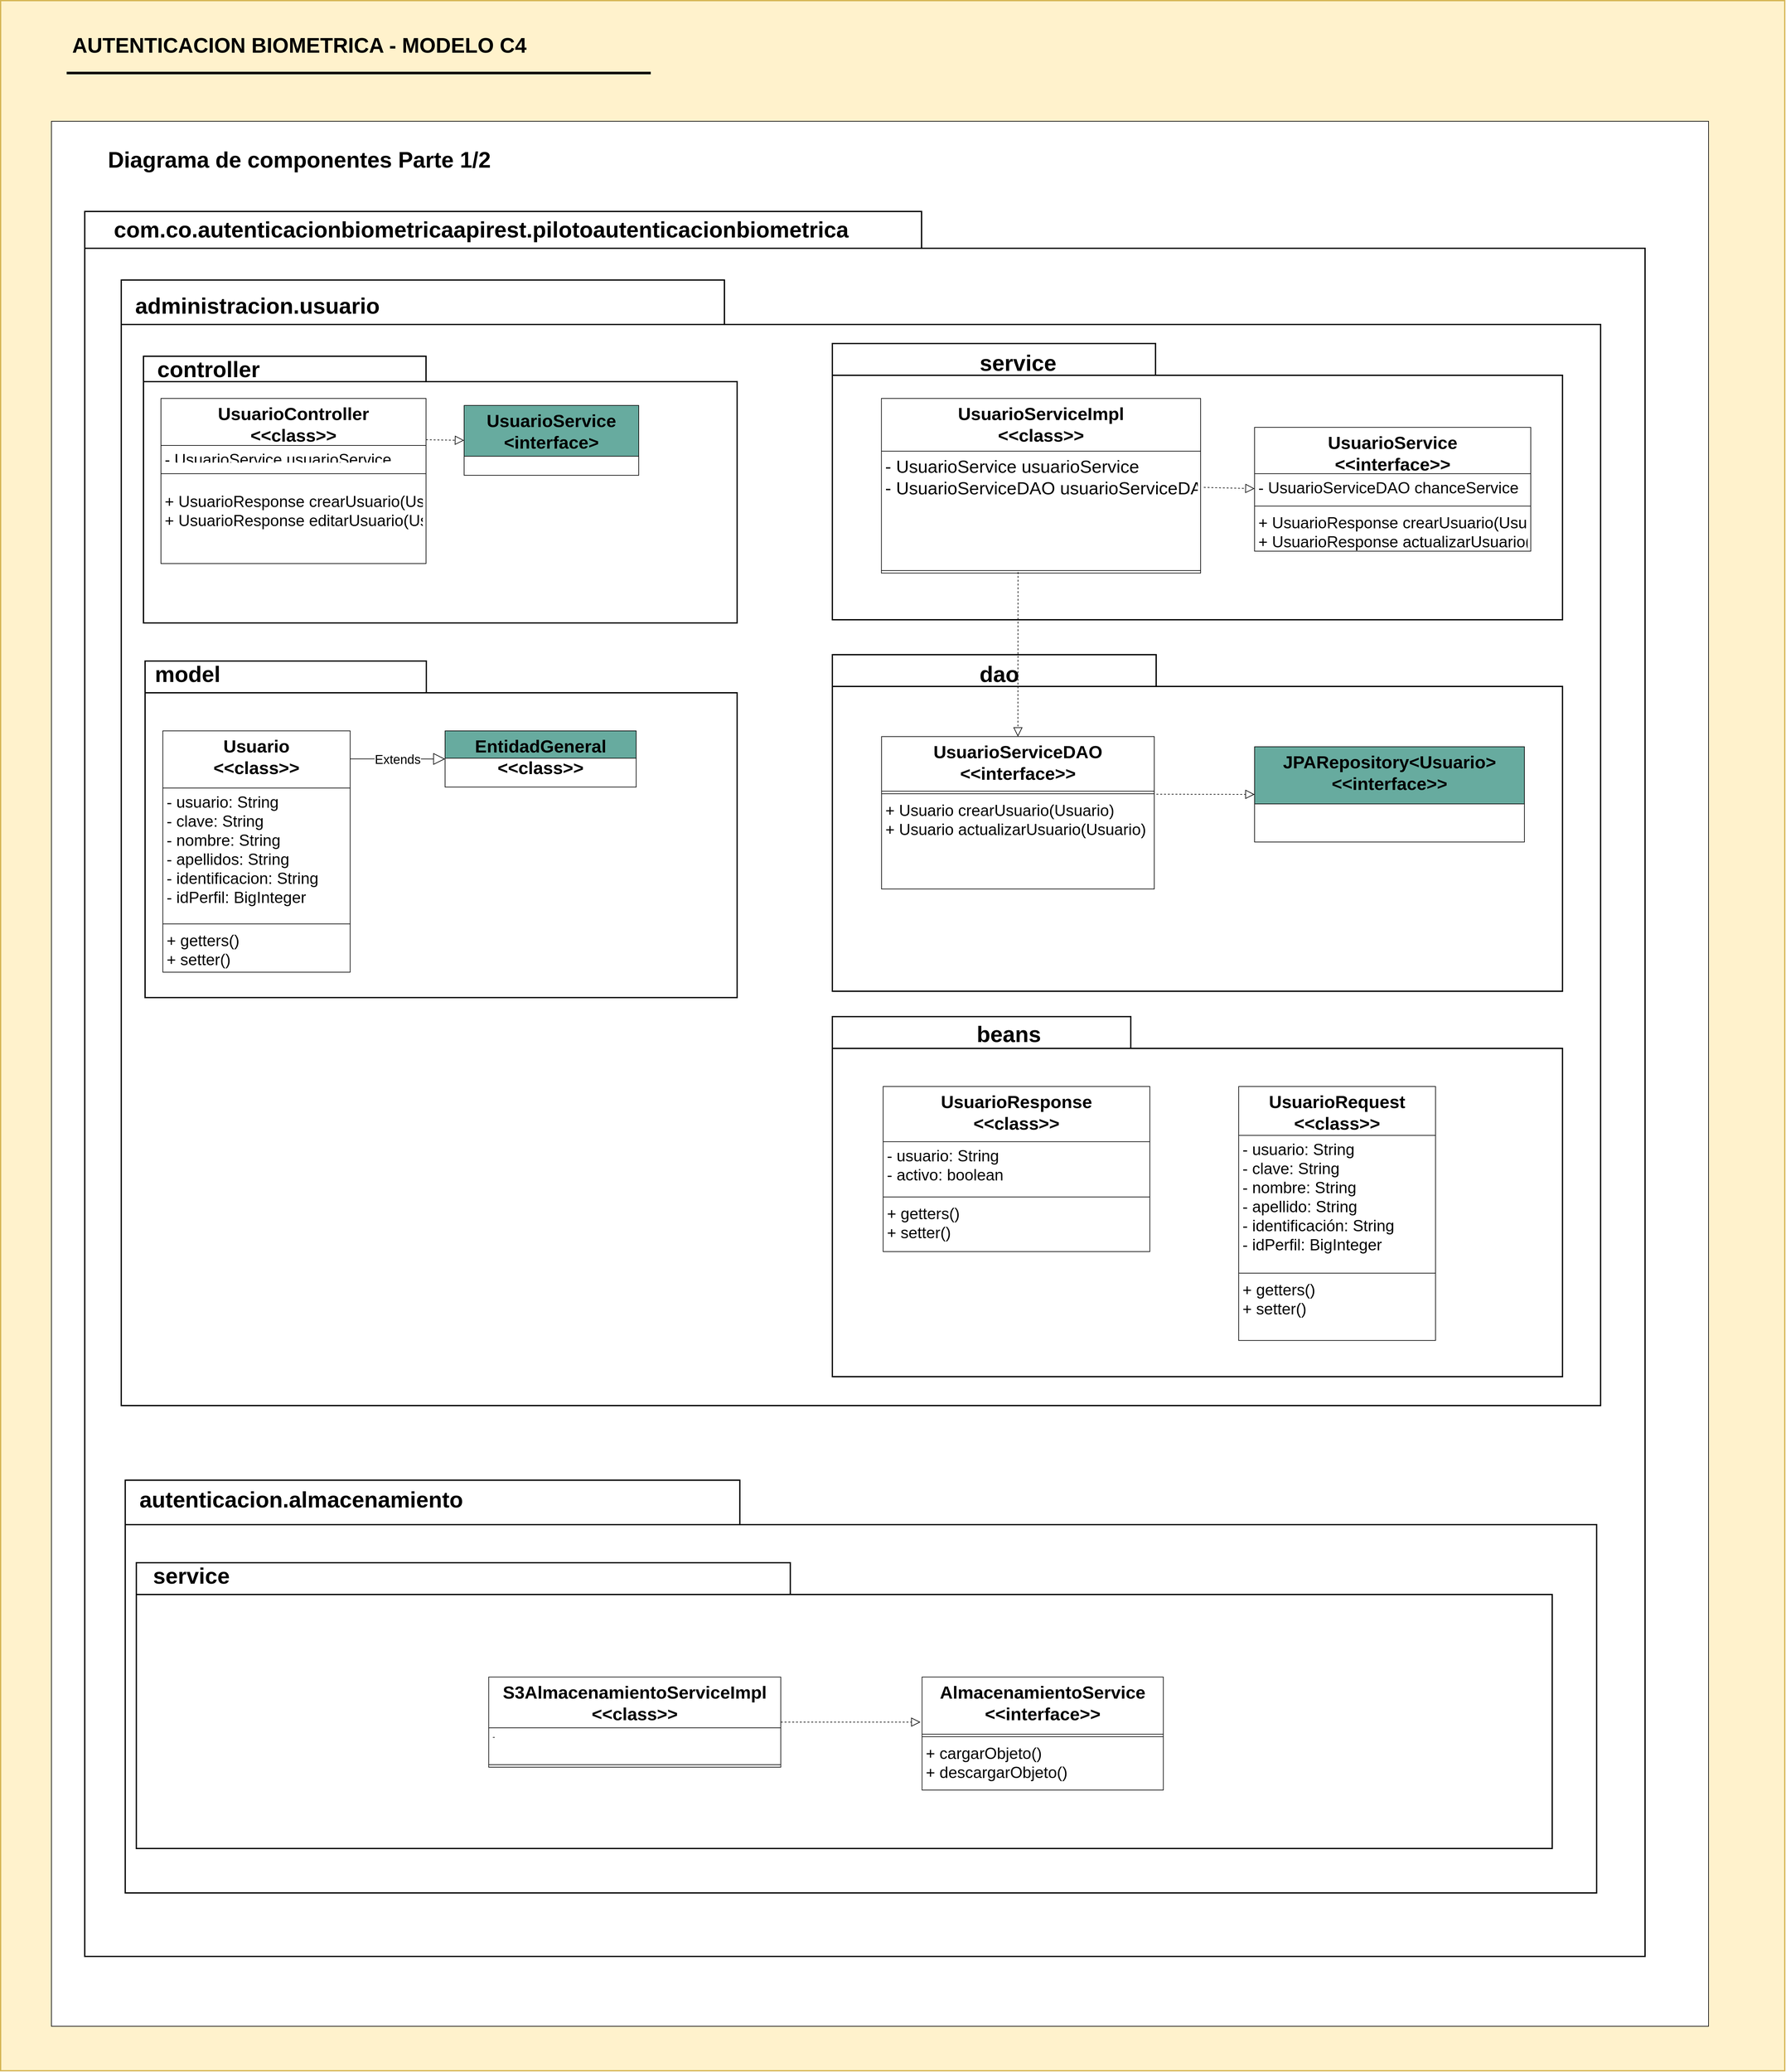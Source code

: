 <mxfile version="15.2.9" type="github">
  <diagram id="ZKK7Xh2nmRTc22aEWUPY" name="Page-1">
    <mxGraphModel dx="5167" dy="3419" grid="1" gridSize="10" guides="1" tooltips="1" connect="1" arrows="1" fold="1" page="1" pageScale="1" pageWidth="827" pageHeight="1169" math="0" shadow="0">
      <root>
        <mxCell id="0" />
        <mxCell id="1" parent="0" />
        <mxCell id="v2i8IFnvXQYw_XU6sGci-10" value="" style="rounded=0;whiteSpace=wrap;html=1;fillColor=#fff2cc;strokeColor=#d6b656;strokeWidth=2;fontSize=14;" parent="1" vertex="1">
          <mxGeometry x="-210" y="-940" width="2810" height="3260" as="geometry" />
        </mxCell>
        <mxCell id="v2i8IFnvXQYw_XU6sGci-6" value="AUTENTICACION BIOMETRICA - MODELO C4" style="text;strokeColor=none;fillColor=none;html=1;fontSize=33;fontStyle=1;verticalAlign=middle;align=center;strokeWidth=5;" parent="1" vertex="1">
          <mxGeometry x="-120" y="-890" width="759" height="40" as="geometry" />
        </mxCell>
        <mxCell id="v2i8IFnvXQYw_XU6sGci-7" value="" style="line;strokeWidth=4;fillColor=none;align=left;verticalAlign=middle;spacingTop=-1;spacingLeft=3;spacingRight=3;rotatable=0;labelPosition=right;points=[];portConstraint=eastwest;fontSize=14;" parent="1" vertex="1">
          <mxGeometry x="-106" y="-830" width="920" height="8" as="geometry" />
        </mxCell>
        <mxCell id="mpdO8tZQgs7oVaQ_EQz1-1" value="" style="rounded=0;whiteSpace=wrap;html=1;" vertex="1" parent="1">
          <mxGeometry x="-130" y="-750" width="2610" height="3000" as="geometry" />
        </mxCell>
        <mxCell id="mpdO8tZQgs7oVaQ_EQz1-2" value="Diagrama de componentes Parte 1/2" style="text;strokeColor=none;fillColor=none;html=1;fontSize=35;fontStyle=1;verticalAlign=middle;align=center;" vertex="1" parent="1">
          <mxGeometry x="-71" y="-710" width="661" height="40" as="geometry" />
        </mxCell>
        <mxCell id="mpdO8tZQgs7oVaQ_EQz1-3" value="" style="shape=folder;tabWidth=1318;tabHeight=58;tabPosition=left;strokeWidth=2;html=1;whiteSpace=wrap;align=center;" vertex="1" parent="1">
          <mxGeometry x="-77.5" y="-608" width="2457.5" height="2748" as="geometry" />
        </mxCell>
        <mxCell id="mpdO8tZQgs7oVaQ_EQz1-4" value="" style="shape=folder;tabWidth=950;tabHeight=70;tabPosition=left;strokeWidth=2;html=1;whiteSpace=wrap;align=center;" vertex="1" parent="1">
          <mxGeometry x="-20" y="-500" width="2330" height="1772.5" as="geometry" />
        </mxCell>
        <mxCell id="mpdO8tZQgs7oVaQ_EQz1-5" value="&lt;b style=&quot;font-size: 35px;&quot;&gt;&lt;font style=&quot;font-size: 35px;&quot;&gt;com.&lt;/font&gt;&lt;/b&gt;&lt;font style=&quot;font-size: 35px;&quot;&gt;&lt;b style=&quot;font-size: 35px;&quot;&gt;co.autenticacionbiometricaapirest.&lt;/b&gt;&lt;span style=&quot;font-size: 35px;&quot;&gt;&lt;b style=&quot;font-size: 35px;&quot;&gt;pilotoautenticacionbiometrica&lt;/b&gt;&lt;/span&gt;&lt;/font&gt;" style="text;html=1;strokeColor=none;fillColor=none;align=center;verticalAlign=middle;whiteSpace=wrap;rounded=0;fontSize=35;" vertex="1" parent="1">
          <mxGeometry x="-66.25" y="-590" width="1226.25" height="20" as="geometry" />
        </mxCell>
        <mxCell id="mpdO8tZQgs7oVaQ_EQz1-6" value="" style="shape=folder;tabWidth=445;tabHeight=40;tabPosition=left;strokeWidth=2;html=1;whiteSpace=wrap;align=center;" vertex="1" parent="1">
          <mxGeometry x="15" y="-380" width="935" height="420" as="geometry" />
        </mxCell>
        <mxCell id="mpdO8tZQgs7oVaQ_EQz1-7" value="&lt;b style=&quot;font-size: 35px;&quot;&gt;&lt;font style=&quot;font-size: 35px;&quot;&gt;controller&lt;/font&gt;&lt;/b&gt;" style="text;html=1;strokeColor=none;fillColor=none;align=center;verticalAlign=middle;whiteSpace=wrap;rounded=0;fontSize=35;" vertex="1" parent="1">
          <mxGeometry x="55" y="-370" width="125" height="20" as="geometry" />
        </mxCell>
        <mxCell id="mpdO8tZQgs7oVaQ_EQz1-8" value="" style="shape=folder;tabWidth=443;tabHeight=50;tabPosition=left;strokeWidth=2;html=1;whiteSpace=wrap;align=center;" vertex="1" parent="1">
          <mxGeometry x="17.5" y="100" width="932.5" height="530" as="geometry" />
        </mxCell>
        <mxCell id="mpdO8tZQgs7oVaQ_EQz1-9" value="&lt;b style=&quot;font-size: 35px;&quot;&gt;&lt;font style=&quot;font-size: 35px;&quot;&gt;model&lt;/font&gt;&lt;/b&gt;" style="text;html=1;strokeColor=none;fillColor=none;align=center;verticalAlign=middle;whiteSpace=wrap;rounded=0;fontSize=35;" vertex="1" parent="1">
          <mxGeometry x="42.5" y="110" width="82.5" height="20" as="geometry" />
        </mxCell>
        <mxCell id="mpdO8tZQgs7oVaQ_EQz1-10" value="" style="shape=folder;tabWidth=509;tabHeight=50;tabPosition=left;strokeWidth=2;html=1;whiteSpace=wrap;align=center;" vertex="1" parent="1">
          <mxGeometry x="1100" y="-400" width="1150" height="435" as="geometry" />
        </mxCell>
        <mxCell id="mpdO8tZQgs7oVaQ_EQz1-11" value="&lt;b style=&quot;font-size: 35px;&quot;&gt;&lt;font style=&quot;font-size: 35px;&quot;&gt;service&lt;/font&gt;&lt;/b&gt;" style="text;html=1;strokeColor=none;fillColor=none;align=center;verticalAlign=middle;whiteSpace=wrap;rounded=0;fontSize=35;" vertex="1" parent="1">
          <mxGeometry x="1350" y="-380" width="85" height="20" as="geometry" />
        </mxCell>
        <mxCell id="mpdO8tZQgs7oVaQ_EQz1-12" value="" style="shape=folder;tabWidth=510;tabHeight=50;tabPosition=left;strokeWidth=2;html=1;whiteSpace=wrap;align=center;" vertex="1" parent="1">
          <mxGeometry x="1100" y="90" width="1150" height="530" as="geometry" />
        </mxCell>
        <mxCell id="mpdO8tZQgs7oVaQ_EQz1-13" value="&lt;b style=&quot;font-size: 35px;&quot;&gt;&lt;font style=&quot;font-size: 35px;&quot;&gt;dao&lt;/font&gt;&lt;/b&gt;" style="text;html=1;strokeColor=none;fillColor=none;align=center;verticalAlign=middle;whiteSpace=wrap;rounded=0;fontSize=35;" vertex="1" parent="1">
          <mxGeometry x="1317.5" y="110" width="90" height="20" as="geometry" />
        </mxCell>
        <mxCell id="mpdO8tZQgs7oVaQ_EQz1-14" value="UsuarioController&#xa;&lt;&lt;class&gt;&gt;" style="swimlane;fontStyle=1;align=center;verticalAlign=top;childLayout=stackLayout;horizontal=1;startSize=74;horizontalStack=0;resizeParent=1;resizeParentMax=0;resizeLast=0;collapsible=1;marginBottom=0;fontSize=28;" vertex="1" parent="1">
          <mxGeometry x="42.5" y="-313.5" width="417.5" height="260" as="geometry" />
        </mxCell>
        <mxCell id="mpdO8tZQgs7oVaQ_EQz1-15" value="- UsuarioService usuarioService" style="text;strokeColor=none;fillColor=none;align=left;verticalAlign=top;spacingLeft=4;spacingRight=4;overflow=hidden;rotatable=0;points=[[0,0.5],[1,0.5]];portConstraint=eastwest;fontSize=25;" vertex="1" parent="mpdO8tZQgs7oVaQ_EQz1-14">
          <mxGeometry y="74" width="417.5" height="23" as="geometry" />
        </mxCell>
        <mxCell id="mpdO8tZQgs7oVaQ_EQz1-16" value="" style="line;strokeWidth=1;fillColor=none;align=left;verticalAlign=middle;spacingTop=-1;spacingLeft=3;spacingRight=3;rotatable=0;labelPosition=right;points=[];portConstraint=eastwest;" vertex="1" parent="mpdO8tZQgs7oVaQ_EQz1-14">
          <mxGeometry y="97" width="417.5" height="43" as="geometry" />
        </mxCell>
        <mxCell id="mpdO8tZQgs7oVaQ_EQz1-17" value="+ UsuarioResponse crearUsuario(UsuarioRequest)&#xa;+ UsuarioResponse editarUsuario(UsuarioRequest)" style="text;strokeColor=none;fillColor=none;align=left;verticalAlign=top;spacingLeft=4;spacingRight=4;overflow=hidden;rotatable=0;points=[[0,0.5],[1,0.5]];portConstraint=eastwest;fontSize=25;" vertex="1" parent="mpdO8tZQgs7oVaQ_EQz1-14">
          <mxGeometry y="140" width="417.5" height="120" as="geometry" />
        </mxCell>
        <mxCell id="mpdO8tZQgs7oVaQ_EQz1-18" value="UsuarioService&#xa;&lt;interface&gt;" style="swimlane;fontStyle=1;align=center;verticalAlign=top;childLayout=stackLayout;horizontal=1;startSize=80;horizontalStack=0;resizeParent=1;resizeParentMax=0;resizeLast=0;collapsible=1;marginBottom=0;fillColor=#67AB9F;fontSize=28;" vertex="1" parent="1">
          <mxGeometry x="520" y="-302.5" width="275" height="110" as="geometry" />
        </mxCell>
        <mxCell id="mpdO8tZQgs7oVaQ_EQz1-19" value="Extends" style="endArrow=block;endSize=16;endFill=0;html=1;entryX=0;entryY=0.5;entryDx=0;entryDy=0;startArrow=none;exitX=0.998;exitY=0.116;exitDx=0;exitDy=0;exitPerimeter=0;fontSize=20;" edge="1" parent="1" source="mpdO8tZQgs7oVaQ_EQz1-34" target="mpdO8tZQgs7oVaQ_EQz1-72">
          <mxGeometry width="160" relative="1" as="geometry">
            <mxPoint x="228.56" y="265.532" as="sourcePoint" />
            <mxPoint x="340.5" y="245.25" as="targetPoint" />
          </mxGeometry>
        </mxCell>
        <mxCell id="mpdO8tZQgs7oVaQ_EQz1-20" value="UsuarioServiceImpl&#xa;&lt;&lt;class&gt;&gt;" style="swimlane;fontStyle=1;align=center;verticalAlign=top;childLayout=stackLayout;horizontal=1;startSize=83;horizontalStack=0;resizeParent=1;resizeParentMax=0;resizeLast=0;collapsible=1;marginBottom=0;fillColor=#FFFFFF;fontSize=28;" vertex="1" parent="1">
          <mxGeometry x="1177.25" y="-313.5" width="502.75" height="275" as="geometry" />
        </mxCell>
        <mxCell id="mpdO8tZQgs7oVaQ_EQz1-21" value="- UsuarioService usuarioService&#xa;- UsuarioServiceDAO usuarioServiceDAO" style="text;strokeColor=none;fillColor=none;align=left;verticalAlign=top;spacingLeft=4;spacingRight=4;overflow=hidden;rotatable=0;points=[[0,0.5],[1,0.5]];portConstraint=eastwest;fontSize=28;" vertex="1" parent="mpdO8tZQgs7oVaQ_EQz1-20">
          <mxGeometry y="83" width="502.75" height="184" as="geometry" />
        </mxCell>
        <mxCell id="mpdO8tZQgs7oVaQ_EQz1-22" value="" style="line;strokeWidth=1;fillColor=none;align=left;verticalAlign=middle;spacingTop=-1;spacingLeft=3;spacingRight=3;rotatable=0;labelPosition=right;points=[];portConstraint=eastwest;" vertex="1" parent="mpdO8tZQgs7oVaQ_EQz1-20">
          <mxGeometry y="267" width="502.75" height="8" as="geometry" />
        </mxCell>
        <mxCell id="mpdO8tZQgs7oVaQ_EQz1-23" value="UsuarioServiceDAO&#xa;&lt;&lt;interface&gt;&gt;" style="swimlane;fontStyle=1;align=center;verticalAlign=top;childLayout=stackLayout;horizontal=1;startSize=86;horizontalStack=0;resizeParent=1;resizeParentMax=0;resizeLast=0;collapsible=1;marginBottom=0;fillColor=#FFFFFF;fontSize=28;" vertex="1" parent="1">
          <mxGeometry x="1177.5" y="219" width="429.5" height="240" as="geometry" />
        </mxCell>
        <mxCell id="mpdO8tZQgs7oVaQ_EQz1-24" value="" style="line;strokeWidth=1;fillColor=none;align=left;verticalAlign=middle;spacingTop=-1;spacingLeft=3;spacingRight=3;rotatable=0;labelPosition=right;points=[];portConstraint=eastwest;" vertex="1" parent="mpdO8tZQgs7oVaQ_EQz1-23">
          <mxGeometry y="86" width="429.5" height="8" as="geometry" />
        </mxCell>
        <mxCell id="mpdO8tZQgs7oVaQ_EQz1-25" value="+ Usuario crearUsuario(Usuario)&#xa;+ Usuario actualizarUsuario(Usuario)" style="text;strokeColor=none;fillColor=none;align=left;verticalAlign=top;spacingLeft=4;spacingRight=4;overflow=hidden;rotatable=0;points=[[0,0.5],[1,0.5]];portConstraint=eastwest;fontSize=25;" vertex="1" parent="mpdO8tZQgs7oVaQ_EQz1-23">
          <mxGeometry y="94" width="429.5" height="146" as="geometry" />
        </mxCell>
        <mxCell id="mpdO8tZQgs7oVaQ_EQz1-26" value="JPARepository&lt;Usuario&gt;&#xa;&lt;&lt;interface&gt;&gt;" style="swimlane;fontStyle=1;align=center;verticalAlign=top;childLayout=stackLayout;horizontal=1;startSize=90;horizontalStack=0;resizeParent=1;resizeParentMax=0;resizeLast=0;collapsible=1;marginBottom=0;fillColor=#67AB9F;fontSize=28;" vertex="1" parent="1">
          <mxGeometry x="1765" y="235" width="425" height="150" as="geometry" />
        </mxCell>
        <mxCell id="mpdO8tZQgs7oVaQ_EQz1-27" value="&lt;span style=&quot;font-size: 35px;&quot;&gt;&lt;b style=&quot;font-size: 35px;&quot;&gt;administracion.usuario&lt;/b&gt;&lt;/span&gt;" style="text;html=1;strokeColor=none;fillColor=none;align=center;verticalAlign=middle;whiteSpace=wrap;rounded=0;fontSize=35;" vertex="1" parent="1">
          <mxGeometry x="32.5" y="-470" width="322.5" height="20" as="geometry" />
        </mxCell>
        <mxCell id="mpdO8tZQgs7oVaQ_EQz1-28" value="" style="endArrow=block;dashed=1;endFill=0;endSize=12;html=1;exitX=1.01;exitY=0.31;exitDx=0;exitDy=0;entryX=0;entryY=0.5;entryDx=0;entryDy=0;exitPerimeter=0;" edge="1" parent="1" source="mpdO8tZQgs7oVaQ_EQz1-21" target="mpdO8tZQgs7oVaQ_EQz1-30">
          <mxGeometry width="160" relative="1" as="geometry">
            <mxPoint x="1731.25" y="-70" as="sourcePoint" />
            <mxPoint x="1721.25" y="-100" as="targetPoint" />
          </mxGeometry>
        </mxCell>
        <mxCell id="mpdO8tZQgs7oVaQ_EQz1-29" value="UsuarioService&#xa;&lt;&lt;interface&gt;&gt;" style="swimlane;fontStyle=1;align=center;verticalAlign=top;childLayout=stackLayout;horizontal=1;startSize=73;horizontalStack=0;resizeParent=1;resizeParentMax=0;resizeLast=0;collapsible=1;marginBottom=0;fillColor=#FFFFFF;fontSize=28;" vertex="1" parent="1">
          <mxGeometry x="1765" y="-268" width="435" height="195" as="geometry" />
        </mxCell>
        <mxCell id="mpdO8tZQgs7oVaQ_EQz1-30" value="- UsuarioServiceDAO chanceService" style="text;strokeColor=none;fillColor=none;align=left;verticalAlign=top;spacingLeft=4;spacingRight=4;overflow=hidden;rotatable=0;points=[[0,0.5],[1,0.5]];portConstraint=eastwest;fontSize=25;" vertex="1" parent="mpdO8tZQgs7oVaQ_EQz1-29">
          <mxGeometry y="73" width="435" height="47" as="geometry" />
        </mxCell>
        <mxCell id="mpdO8tZQgs7oVaQ_EQz1-31" value="" style="line;strokeWidth=1;fillColor=none;align=left;verticalAlign=middle;spacingTop=-1;spacingLeft=3;spacingRight=3;rotatable=0;labelPosition=right;points=[];portConstraint=eastwest;" vertex="1" parent="mpdO8tZQgs7oVaQ_EQz1-29">
          <mxGeometry y="120" width="435" height="8" as="geometry" />
        </mxCell>
        <mxCell id="mpdO8tZQgs7oVaQ_EQz1-32" value="+ UsuarioResponse crearUsuario(UsuarioRequest)&#xa;+ UsuarioResponse actualizarUsuario(UsuarioRequest)" style="text;strokeColor=none;fillColor=none;align=left;verticalAlign=top;spacingLeft=4;spacingRight=4;overflow=hidden;rotatable=0;points=[[0,0.5],[1,0.5]];portConstraint=eastwest;fontSize=25;" vertex="1" parent="mpdO8tZQgs7oVaQ_EQz1-29">
          <mxGeometry y="128" width="435" height="67" as="geometry" />
        </mxCell>
        <mxCell id="mpdO8tZQgs7oVaQ_EQz1-33" value="" style="endArrow=block;dashed=1;endFill=0;endSize=12;html=1;exitX=1.008;exitY=0.378;exitDx=0;exitDy=0;entryX=0;entryY=0.5;entryDx=0;entryDy=0;exitPerimeter=0;" edge="1" parent="1" source="mpdO8tZQgs7oVaQ_EQz1-23" target="mpdO8tZQgs7oVaQ_EQz1-26">
          <mxGeometry width="160" relative="1" as="geometry">
            <mxPoint x="1600.5" y="285" as="sourcePoint" />
            <mxPoint x="1715.5" y="251.88" as="targetPoint" />
          </mxGeometry>
        </mxCell>
        <mxCell id="mpdO8tZQgs7oVaQ_EQz1-34" value="Usuario&#xa;&lt;&lt;class&gt;&gt;" style="swimlane;fontStyle=1;align=center;verticalAlign=top;childLayout=stackLayout;horizontal=1;startSize=90;horizontalStack=0;resizeParent=1;resizeParentMax=0;resizeLast=0;collapsible=1;marginBottom=0;fillColor=#FFFFFF;fontSize=28;" vertex="1" parent="1">
          <mxGeometry x="45.5" y="210" width="295" height="380" as="geometry" />
        </mxCell>
        <mxCell id="mpdO8tZQgs7oVaQ_EQz1-35" value="- usuario: String&#xa;- clave: String&#xa;- nombre: String&#xa;- apellidos: String&#xa;- identificacion: String&#xa;- idPerfil: BigInteger" style="text;strokeColor=none;fillColor=none;align=left;verticalAlign=top;spacingLeft=4;spacingRight=4;overflow=hidden;rotatable=0;points=[[0,0.5],[1,0.5]];portConstraint=eastwest;fontSize=25;" vertex="1" parent="mpdO8tZQgs7oVaQ_EQz1-34">
          <mxGeometry y="90" width="295" height="210" as="geometry" />
        </mxCell>
        <mxCell id="mpdO8tZQgs7oVaQ_EQz1-36" value="" style="line;strokeWidth=1;fillColor=none;align=left;verticalAlign=middle;spacingTop=-1;spacingLeft=3;spacingRight=3;rotatable=0;labelPosition=right;points=[];portConstraint=eastwest;" vertex="1" parent="mpdO8tZQgs7oVaQ_EQz1-34">
          <mxGeometry y="300" width="295" height="8" as="geometry" />
        </mxCell>
        <mxCell id="mpdO8tZQgs7oVaQ_EQz1-37" value="+ getters()&#xa;+ setter()" style="text;strokeColor=none;fillColor=none;align=left;verticalAlign=top;spacingLeft=4;spacingRight=4;overflow=hidden;rotatable=0;points=[[0,0.5],[1,0.5]];portConstraint=eastwest;fontSize=25;" vertex="1" parent="mpdO8tZQgs7oVaQ_EQz1-34">
          <mxGeometry y="308" width="295" height="72" as="geometry" />
        </mxCell>
        <mxCell id="mpdO8tZQgs7oVaQ_EQz1-67" value="" style="endArrow=block;dashed=1;endFill=0;endSize=12;html=1;exitX=1;exitY=0.25;exitDx=0;exitDy=0;entryX=0;entryY=0.5;entryDx=0;entryDy=0;" edge="1" parent="1" source="mpdO8tZQgs7oVaQ_EQz1-14" target="mpdO8tZQgs7oVaQ_EQz1-18">
          <mxGeometry width="160" relative="1" as="geometry">
            <mxPoint x="1092.5" y="-112.25" as="sourcePoint" />
            <mxPoint x="322.5" y="-119.5" as="targetPoint" />
          </mxGeometry>
        </mxCell>
        <mxCell id="mpdO8tZQgs7oVaQ_EQz1-70" value="" style="endArrow=block;dashed=1;endFill=0;endSize=12;html=1;entryX=0.5;entryY=0;entryDx=0;entryDy=0;exitX=0.428;exitY=0.812;exitDx=0;exitDy=0;exitPerimeter=0;" edge="1" parent="1" source="mpdO8tZQgs7oVaQ_EQz1-22" target="mpdO8tZQgs7oVaQ_EQz1-23">
          <mxGeometry width="160" relative="1" as="geometry">
            <mxPoint x="1410" y="-10" as="sourcePoint" />
            <mxPoint x="1481.25" y="140" as="targetPoint" />
          </mxGeometry>
        </mxCell>
        <mxCell id="mpdO8tZQgs7oVaQ_EQz1-72" value="EntidadGeneral&#xa;&lt;&lt;class&gt;&gt;" style="swimlane;fontStyle=1;align=center;verticalAlign=top;childLayout=stackLayout;horizontal=1;startSize=43;horizontalStack=0;resizeParent=1;resizeParentMax=0;resizeLast=0;collapsible=1;marginBottom=0;fillColor=#67AB9F;fontSize=28;" vertex="1" parent="1">
          <mxGeometry x="490" y="210" width="301" height="88.5" as="geometry" />
        </mxCell>
        <mxCell id="mpdO8tZQgs7oVaQ_EQz1-115" value="" style="shape=folder;tabWidth=470;tabHeight=50;tabPosition=left;strokeWidth=2;html=1;whiteSpace=wrap;align=center;" vertex="1" parent="1">
          <mxGeometry x="1100" y="660" width="1150" height="567" as="geometry" />
        </mxCell>
        <mxCell id="mpdO8tZQgs7oVaQ_EQz1-116" value="&lt;b style=&quot;font-size: 35px;&quot;&gt;&lt;font style=&quot;font-size: 35px;&quot;&gt;beans&lt;/font&gt;&lt;/b&gt;" style="text;html=1;strokeColor=none;fillColor=none;align=center;verticalAlign=middle;whiteSpace=wrap;rounded=0;fontSize=35;" vertex="1" parent="1">
          <mxGeometry x="1357.5" y="677" width="40" height="20" as="geometry" />
        </mxCell>
        <mxCell id="mpdO8tZQgs7oVaQ_EQz1-117" value="UsuarioResponse &#xa;&lt;&lt;class&gt;&gt;" style="swimlane;fontStyle=1;align=center;verticalAlign=top;childLayout=stackLayout;horizontal=1;startSize=87;horizontalStack=0;resizeParent=1;resizeParentMax=0;resizeLast=0;collapsible=1;marginBottom=0;fillColor=#FFFFFF;fontSize=28;" vertex="1" parent="1">
          <mxGeometry x="1180" y="770" width="420" height="260" as="geometry" />
        </mxCell>
        <mxCell id="mpdO8tZQgs7oVaQ_EQz1-118" value="- usuario: String &#xa;- activo: boolean " style="text;strokeColor=none;fillColor=none;align=left;verticalAlign=top;spacingLeft=4;spacingRight=4;overflow=hidden;rotatable=0;points=[[0,0.5],[1,0.5]];portConstraint=eastwest;fontSize=25;" vertex="1" parent="mpdO8tZQgs7oVaQ_EQz1-117">
          <mxGeometry y="87" width="420" height="83" as="geometry" />
        </mxCell>
        <mxCell id="mpdO8tZQgs7oVaQ_EQz1-119" value="" style="line;strokeWidth=1;fillColor=none;align=left;verticalAlign=middle;spacingTop=-1;spacingLeft=3;spacingRight=3;rotatable=0;labelPosition=right;points=[];portConstraint=eastwest;" vertex="1" parent="mpdO8tZQgs7oVaQ_EQz1-117">
          <mxGeometry y="170" width="420" height="8" as="geometry" />
        </mxCell>
        <mxCell id="mpdO8tZQgs7oVaQ_EQz1-120" value="+ getters()&#xa;+ setter()" style="text;strokeColor=none;fillColor=none;align=left;verticalAlign=top;spacingLeft=4;spacingRight=4;overflow=hidden;rotatable=0;points=[[0,0.5],[1,0.5]];portConstraint=eastwest;fontSize=25;" vertex="1" parent="mpdO8tZQgs7oVaQ_EQz1-117">
          <mxGeometry y="178" width="420" height="82" as="geometry" />
        </mxCell>
        <mxCell id="mpdO8tZQgs7oVaQ_EQz1-121" value="UsuarioRequest&#xa;&lt;&lt;class&gt;&gt;" style="swimlane;fontStyle=1;align=center;verticalAlign=top;childLayout=stackLayout;horizontal=1;startSize=77;horizontalStack=0;resizeParent=1;resizeParentMax=0;resizeLast=0;collapsible=1;marginBottom=0;fillColor=#FFFFFF;fontSize=28;" vertex="1" parent="1">
          <mxGeometry x="1740" y="770" width="310" height="400" as="geometry" />
        </mxCell>
        <mxCell id="mpdO8tZQgs7oVaQ_EQz1-122" value="- usuario: String&#xa;- clave: String&#xa;- nombre: String&#xa;- apellido: String&#xa;- identificación: String&#xa;- idPerfil: BigInteger" style="text;strokeColor=none;fillColor=none;align=left;verticalAlign=top;spacingLeft=4;spacingRight=4;overflow=hidden;rotatable=0;points=[[0,0.5],[1,0.5]];portConstraint=eastwest;fontSize=25;" vertex="1" parent="mpdO8tZQgs7oVaQ_EQz1-121">
          <mxGeometry y="77" width="310" height="213" as="geometry" />
        </mxCell>
        <mxCell id="mpdO8tZQgs7oVaQ_EQz1-123" value="" style="line;strokeWidth=1;fillColor=none;align=left;verticalAlign=middle;spacingTop=-1;spacingLeft=3;spacingRight=3;rotatable=0;labelPosition=right;points=[];portConstraint=eastwest;" vertex="1" parent="mpdO8tZQgs7oVaQ_EQz1-121">
          <mxGeometry y="290" width="310" height="8" as="geometry" />
        </mxCell>
        <mxCell id="mpdO8tZQgs7oVaQ_EQz1-124" value="+ getters()&#xa;+ setter()" style="text;strokeColor=none;fillColor=none;align=left;verticalAlign=top;spacingLeft=4;spacingRight=4;overflow=hidden;rotatable=0;points=[[0,0.5],[1,0.5]];portConstraint=eastwest;fontSize=25;" vertex="1" parent="mpdO8tZQgs7oVaQ_EQz1-121">
          <mxGeometry y="298" width="310" height="102" as="geometry" />
        </mxCell>
        <mxCell id="mpdO8tZQgs7oVaQ_EQz1-133" value="" style="shape=folder;tabWidth=968;tabHeight=70;tabPosition=left;strokeWidth=2;html=1;whiteSpace=wrap;align=center;" vertex="1" parent="1">
          <mxGeometry x="-13.75" y="1390" width="2317.5" height="650" as="geometry" />
        </mxCell>
        <mxCell id="mpdO8tZQgs7oVaQ_EQz1-134" value="" style="shape=folder;tabWidth=1030;tabHeight=50;tabPosition=left;strokeWidth=2;html=1;whiteSpace=wrap;align=center;" vertex="1" parent="1">
          <mxGeometry x="3.75" y="1520" width="2230" height="450" as="geometry" />
        </mxCell>
        <mxCell id="mpdO8tZQgs7oVaQ_EQz1-135" value="&lt;b style=&quot;font-size: 35px;&quot;&gt;&lt;font style=&quot;font-size: 35px;&quot;&gt;service&lt;/font&gt;&lt;/b&gt;" style="text;html=1;strokeColor=none;fillColor=none;align=center;verticalAlign=middle;whiteSpace=wrap;rounded=0;fontSize=35;" vertex="1" parent="1">
          <mxGeometry x="13.75" y="1530" width="152.5" height="20" as="geometry" />
        </mxCell>
        <mxCell id="mpdO8tZQgs7oVaQ_EQz1-136" value="S3AlmacenamientoServiceImpl&#xa;&lt;&lt;class&gt;&gt;" style="swimlane;fontStyle=1;align=center;verticalAlign=top;childLayout=stackLayout;horizontal=1;startSize=80;horizontalStack=0;resizeParent=1;resizeParentMax=0;resizeLast=0;collapsible=1;marginBottom=0;fillColor=#FFFFFF;fontSize=28;" vertex="1" parent="1">
          <mxGeometry x="558.75" y="1700" width="460" height="142" as="geometry" />
        </mxCell>
        <mxCell id="mpdO8tZQgs7oVaQ_EQz1-137" value="-" style="text;strokeColor=none;fillColor=none;align=left;verticalAlign=top;spacingLeft=4;spacingRight=4;overflow=hidden;rotatable=0;points=[[0,0.5],[1,0.5]];portConstraint=eastwest;" vertex="1" parent="mpdO8tZQgs7oVaQ_EQz1-136">
          <mxGeometry y="80" width="460" height="54" as="geometry" />
        </mxCell>
        <mxCell id="mpdO8tZQgs7oVaQ_EQz1-138" value="" style="line;strokeWidth=1;fillColor=none;align=left;verticalAlign=middle;spacingTop=-1;spacingLeft=3;spacingRight=3;rotatable=0;labelPosition=right;points=[];portConstraint=eastwest;" vertex="1" parent="mpdO8tZQgs7oVaQ_EQz1-136">
          <mxGeometry y="134" width="460" height="8" as="geometry" />
        </mxCell>
        <mxCell id="mpdO8tZQgs7oVaQ_EQz1-139" value="&lt;span style=&quot;font-size: 35px;&quot;&gt;&lt;b style=&quot;font-size: 35px;&quot;&gt;autenticacion.almacenamiento&lt;/b&gt;&lt;/span&gt;" style="text;html=1;strokeColor=none;fillColor=none;align=center;verticalAlign=middle;whiteSpace=wrap;rounded=0;fontSize=35;" vertex="1" parent="1">
          <mxGeometry x="-4.25" y="1410" width="535" height="20" as="geometry" />
        </mxCell>
        <mxCell id="mpdO8tZQgs7oVaQ_EQz1-140" value="" style="endArrow=block;dashed=1;endFill=0;endSize=12;html=1;exitX=1;exitY=0.5;exitDx=0;exitDy=0;" edge="1" parent="1" source="mpdO8tZQgs7oVaQ_EQz1-136">
          <mxGeometry width="160" relative="1" as="geometry">
            <mxPoint x="773.75" y="1728.75" as="sourcePoint" />
            <mxPoint x="1238.75" y="1771.0" as="targetPoint" />
          </mxGeometry>
        </mxCell>
        <mxCell id="mpdO8tZQgs7oVaQ_EQz1-141" value="AlmacenamientoService&#xa;&lt;&lt;interface&gt;&gt;" style="swimlane;fontStyle=1;align=center;verticalAlign=top;childLayout=stackLayout;horizontal=1;startSize=90;horizontalStack=0;resizeParent=1;resizeParentMax=0;resizeLast=0;collapsible=1;marginBottom=0;fillColor=#FFFFFF;fontSize=28;" vertex="1" parent="1">
          <mxGeometry x="1241.25" y="1700" width="380" height="178" as="geometry" />
        </mxCell>
        <mxCell id="mpdO8tZQgs7oVaQ_EQz1-142" value="" style="line;strokeWidth=1;fillColor=none;align=left;verticalAlign=middle;spacingTop=-1;spacingLeft=3;spacingRight=3;rotatable=0;labelPosition=right;points=[];portConstraint=eastwest;" vertex="1" parent="mpdO8tZQgs7oVaQ_EQz1-141">
          <mxGeometry y="90" width="380" height="8" as="geometry" />
        </mxCell>
        <mxCell id="mpdO8tZQgs7oVaQ_EQz1-143" value="+ cargarObjeto()&#xa;+ descargarObjeto()" style="text;strokeColor=none;fillColor=none;align=left;verticalAlign=top;spacingLeft=4;spacingRight=4;overflow=hidden;rotatable=0;points=[[0,0.5],[1,0.5]];portConstraint=eastwest;fontSize=25;" vertex="1" parent="mpdO8tZQgs7oVaQ_EQz1-141">
          <mxGeometry y="98" width="380" height="80" as="geometry" />
        </mxCell>
      </root>
    </mxGraphModel>
  </diagram>
</mxfile>
